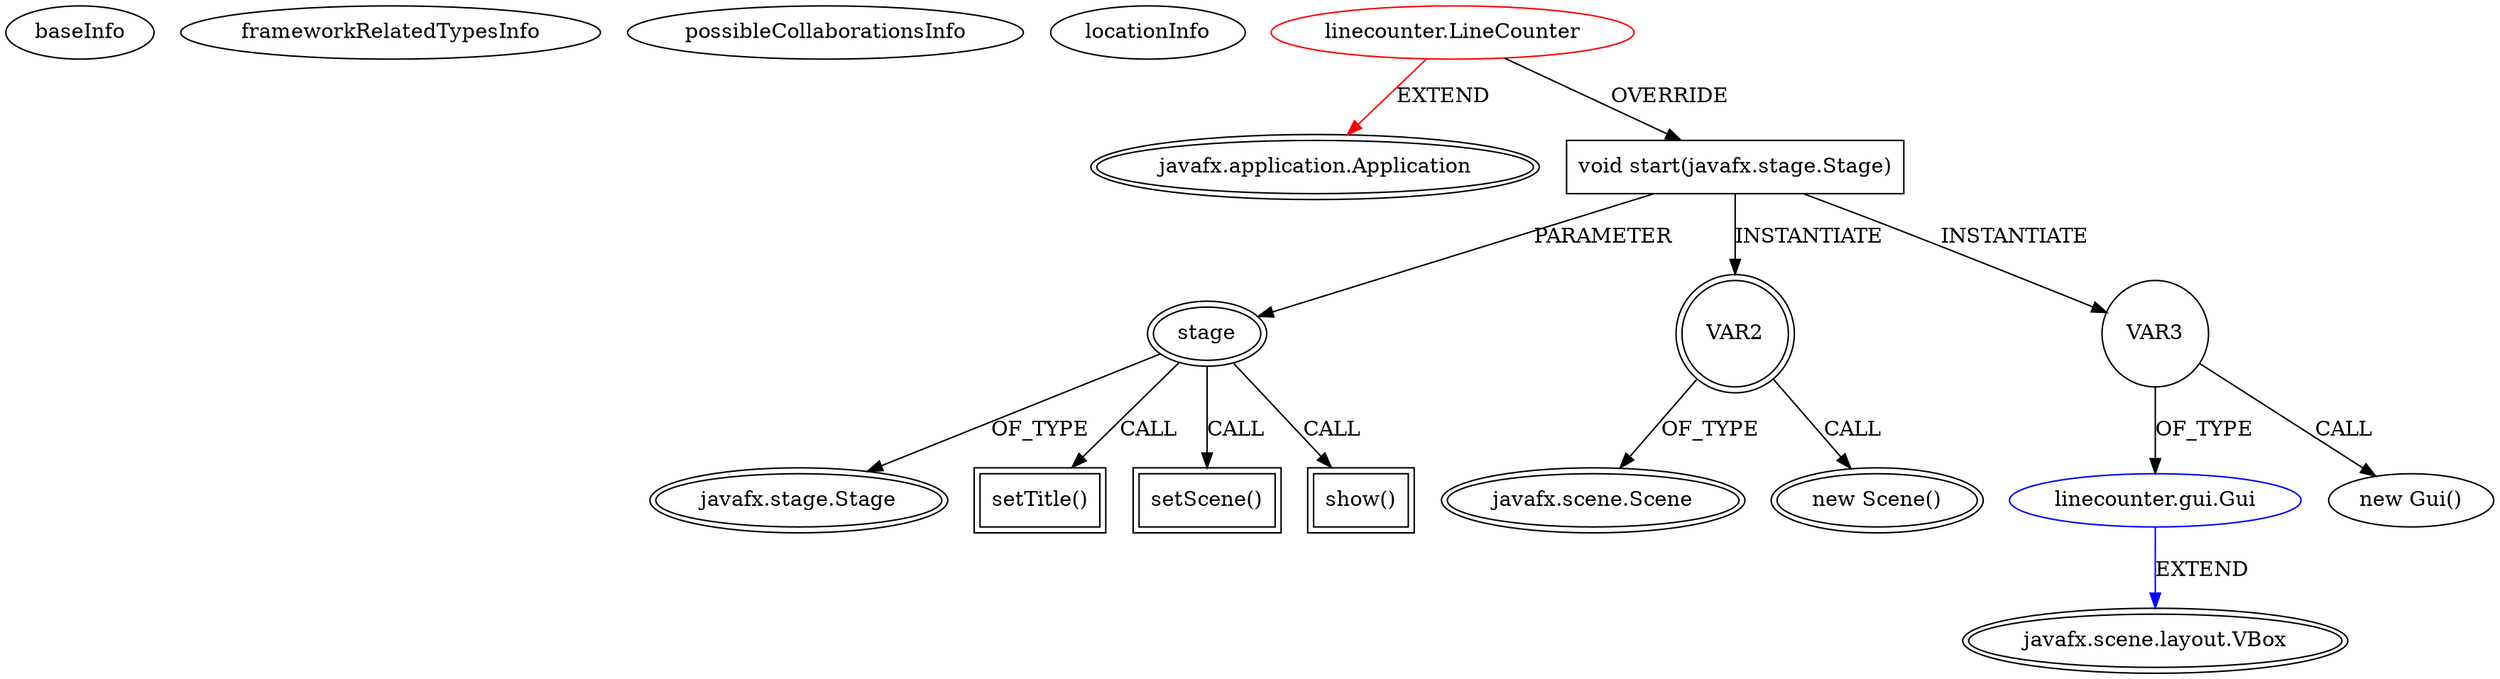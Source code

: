 digraph {
baseInfo[graphId=2790,category="extension_graph",isAnonymous=false,possibleRelation=true]
frameworkRelatedTypesInfo[0="javafx.application.Application"]
possibleCollaborationsInfo[0="2790~OVERRIDING_METHOD_DECLARATION-INSTANTIATION-~javafx.application.Application ~javafx.scene.layout.VBox ~false~false"]
locationInfo[projectName="greenkeeper-LineCounter",filePath="/greenkeeper-LineCounter/LineCounter-master/LineCounter/src/linecounter/LineCounter.java",contextSignature="LineCounter",graphId="2790"]
0[label="linecounter.LineCounter",vertexType="ROOT_CLIENT_CLASS_DECLARATION",isFrameworkType=false,color=red]
1[label="javafx.application.Application",vertexType="FRAMEWORK_CLASS_TYPE",isFrameworkType=true,peripheries=2]
2[label="void start(javafx.stage.Stage)",vertexType="OVERRIDING_METHOD_DECLARATION",isFrameworkType=false,shape=box]
3[label="stage",vertexType="PARAMETER_DECLARATION",isFrameworkType=true,peripheries=2]
4[label="javafx.stage.Stage",vertexType="FRAMEWORK_CLASS_TYPE",isFrameworkType=true,peripheries=2]
6[label="setTitle()",vertexType="INSIDE_CALL",isFrameworkType=true,peripheries=2,shape=box]
8[label="setScene()",vertexType="INSIDE_CALL",isFrameworkType=true,peripheries=2,shape=box]
10[label="VAR2",vertexType="VARIABLE_EXPRESION",isFrameworkType=true,peripheries=2,shape=circle]
11[label="javafx.scene.Scene",vertexType="FRAMEWORK_CLASS_TYPE",isFrameworkType=true,peripheries=2]
9[label="new Scene()",vertexType="CONSTRUCTOR_CALL",isFrameworkType=true,peripheries=2]
13[label="VAR3",vertexType="VARIABLE_EXPRESION",isFrameworkType=false,shape=circle]
14[label="linecounter.gui.Gui",vertexType="REFERENCE_CLIENT_CLASS_DECLARATION",isFrameworkType=false,color=blue]
15[label="javafx.scene.layout.VBox",vertexType="FRAMEWORK_CLASS_TYPE",isFrameworkType=true,peripheries=2]
12[label="new Gui()",vertexType="CONSTRUCTOR_CALL",isFrameworkType=false]
17[label="show()",vertexType="INSIDE_CALL",isFrameworkType=true,peripheries=2,shape=box]
0->1[label="EXTEND",color=red]
0->2[label="OVERRIDE"]
3->4[label="OF_TYPE"]
2->3[label="PARAMETER"]
3->6[label="CALL"]
3->8[label="CALL"]
2->10[label="INSTANTIATE"]
10->11[label="OF_TYPE"]
10->9[label="CALL"]
2->13[label="INSTANTIATE"]
14->15[label="EXTEND",color=blue]
13->14[label="OF_TYPE"]
13->12[label="CALL"]
3->17[label="CALL"]
}
